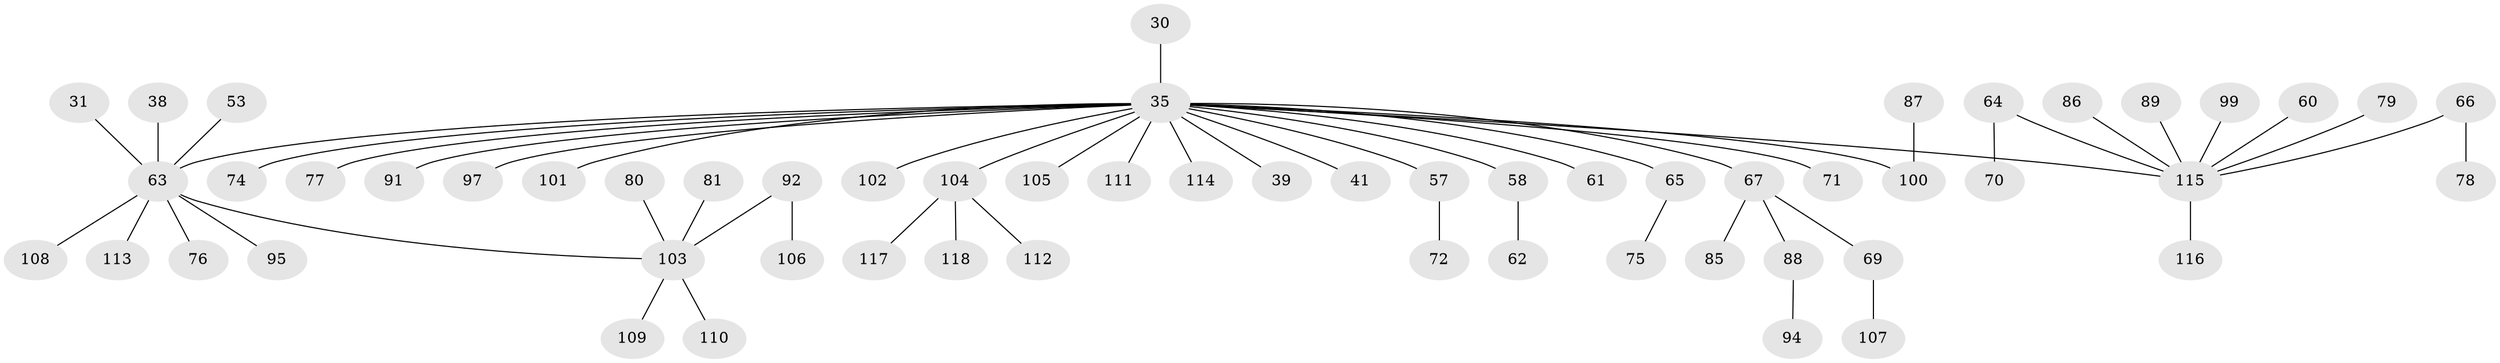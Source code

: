 // original degree distribution, {6: 0.01694915254237288, 5: 0.03389830508474576, 3: 0.1271186440677966, 4: 0.059322033898305086, 2: 0.288135593220339, 1: 0.4661016949152542, 8: 0.00847457627118644}
// Generated by graph-tools (version 1.1) at 2025/41/03/09/25 04:41:09]
// undirected, 59 vertices, 58 edges
graph export_dot {
graph [start="1"]
  node [color=gray90,style=filled];
  30;
  31;
  35 [super="+22+11+8+14+15"];
  38;
  39 [super="+16"];
  41;
  53;
  57;
  58;
  60;
  61;
  62;
  63 [super="+4+12+34"];
  64;
  65 [super="+17+29+47"];
  66;
  67;
  69;
  70;
  71;
  72;
  74 [super="+42"];
  75;
  76;
  77 [super="+48"];
  78;
  79;
  80;
  81;
  85;
  86;
  87;
  88;
  89;
  91;
  92;
  94;
  95;
  97;
  99;
  100 [super="+73"];
  101;
  102;
  103 [super="+82+55+59+56"];
  104 [super="+96+54+98"];
  105;
  106;
  107;
  108 [super="+19"];
  109;
  110;
  111;
  112;
  113 [super="+40"];
  114;
  115 [super="+83+90"];
  116;
  117;
  118;
  30 -- 35;
  31 -- 63;
  35 -- 58;
  35 -- 67;
  35 -- 101;
  35 -- 41;
  35 -- 61;
  35 -- 71;
  35 -- 91;
  35 -- 102;
  35 -- 105;
  35 -- 114;
  35 -- 57;
  35 -- 63 [weight=2];
  35 -- 111;
  35 -- 97;
  35 -- 39;
  35 -- 100;
  35 -- 65;
  35 -- 104;
  35 -- 115;
  35 -- 74;
  35 -- 77;
  38 -- 63;
  53 -- 63;
  57 -- 72;
  58 -- 62;
  60 -- 115;
  63 -- 76;
  63 -- 95;
  63 -- 108;
  63 -- 113;
  63 -- 103;
  64 -- 70;
  64 -- 115;
  65 -- 75;
  66 -- 78;
  66 -- 115;
  67 -- 69;
  67 -- 85;
  67 -- 88;
  69 -- 107;
  79 -- 115;
  80 -- 103;
  81 -- 103;
  86 -- 115;
  87 -- 100;
  88 -- 94;
  89 -- 115;
  92 -- 106;
  92 -- 103;
  99 -- 115;
  103 -- 109;
  103 -- 110;
  104 -- 117;
  104 -- 112;
  104 -- 118;
  115 -- 116;
}
